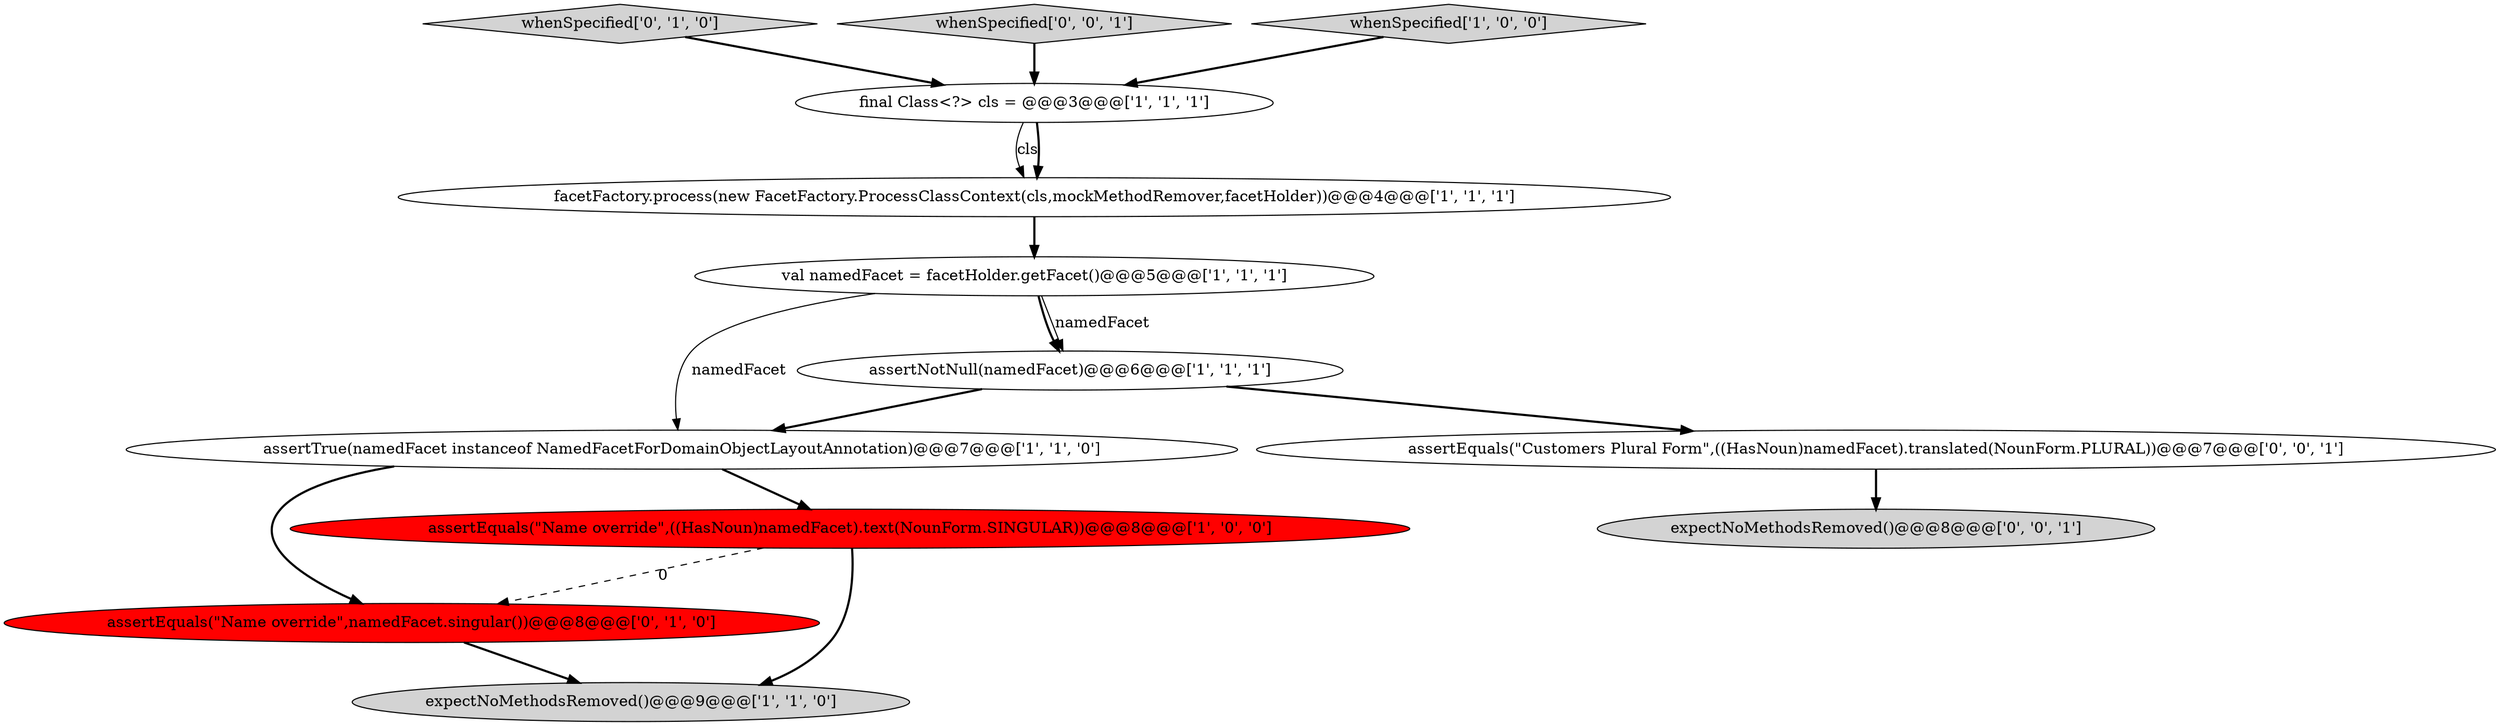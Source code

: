 digraph {
8 [style = filled, label = "whenSpecified['0', '1', '0']", fillcolor = lightgray, shape = diamond image = "AAA0AAABBB2BBB"];
1 [style = filled, label = "assertTrue(namedFacet instanceof NamedFacetForDomainObjectLayoutAnnotation)@@@7@@@['1', '1', '0']", fillcolor = white, shape = ellipse image = "AAA0AAABBB1BBB"];
10 [style = filled, label = "expectNoMethodsRemoved()@@@8@@@['0', '0', '1']", fillcolor = lightgray, shape = ellipse image = "AAA0AAABBB3BBB"];
2 [style = filled, label = "assertNotNull(namedFacet)@@@6@@@['1', '1', '1']", fillcolor = white, shape = ellipse image = "AAA0AAABBB1BBB"];
9 [style = filled, label = "assertEquals(\"Name override\",namedFacet.singular())@@@8@@@['0', '1', '0']", fillcolor = red, shape = ellipse image = "AAA1AAABBB2BBB"];
12 [style = filled, label = "assertEquals(\"Customers Plural Form\",((HasNoun)namedFacet).translated(NounForm.PLURAL))@@@7@@@['0', '0', '1']", fillcolor = white, shape = ellipse image = "AAA0AAABBB3BBB"];
11 [style = filled, label = "whenSpecified['0', '0', '1']", fillcolor = lightgray, shape = diamond image = "AAA0AAABBB3BBB"];
6 [style = filled, label = "expectNoMethodsRemoved()@@@9@@@['1', '1', '0']", fillcolor = lightgray, shape = ellipse image = "AAA0AAABBB1BBB"];
4 [style = filled, label = "final Class<?> cls = @@@3@@@['1', '1', '1']", fillcolor = white, shape = ellipse image = "AAA0AAABBB1BBB"];
7 [style = filled, label = "val namedFacet = facetHolder.getFacet()@@@5@@@['1', '1', '1']", fillcolor = white, shape = ellipse image = "AAA0AAABBB1BBB"];
0 [style = filled, label = "assertEquals(\"Name override\",((HasNoun)namedFacet).text(NounForm.SINGULAR))@@@8@@@['1', '0', '0']", fillcolor = red, shape = ellipse image = "AAA1AAABBB1BBB"];
3 [style = filled, label = "whenSpecified['1', '0', '0']", fillcolor = lightgray, shape = diamond image = "AAA0AAABBB1BBB"];
5 [style = filled, label = "facetFactory.process(new FacetFactory.ProcessClassContext(cls,mockMethodRemover,facetHolder))@@@4@@@['1', '1', '1']", fillcolor = white, shape = ellipse image = "AAA0AAABBB1BBB"];
4->5 [style = solid, label="cls"];
5->7 [style = bold, label=""];
1->9 [style = bold, label=""];
12->10 [style = bold, label=""];
1->0 [style = bold, label=""];
8->4 [style = bold, label=""];
0->9 [style = dashed, label="0"];
2->12 [style = bold, label=""];
7->1 [style = solid, label="namedFacet"];
0->6 [style = bold, label=""];
4->5 [style = bold, label=""];
7->2 [style = bold, label=""];
2->1 [style = bold, label=""];
3->4 [style = bold, label=""];
7->2 [style = solid, label="namedFacet"];
9->6 [style = bold, label=""];
11->4 [style = bold, label=""];
}
